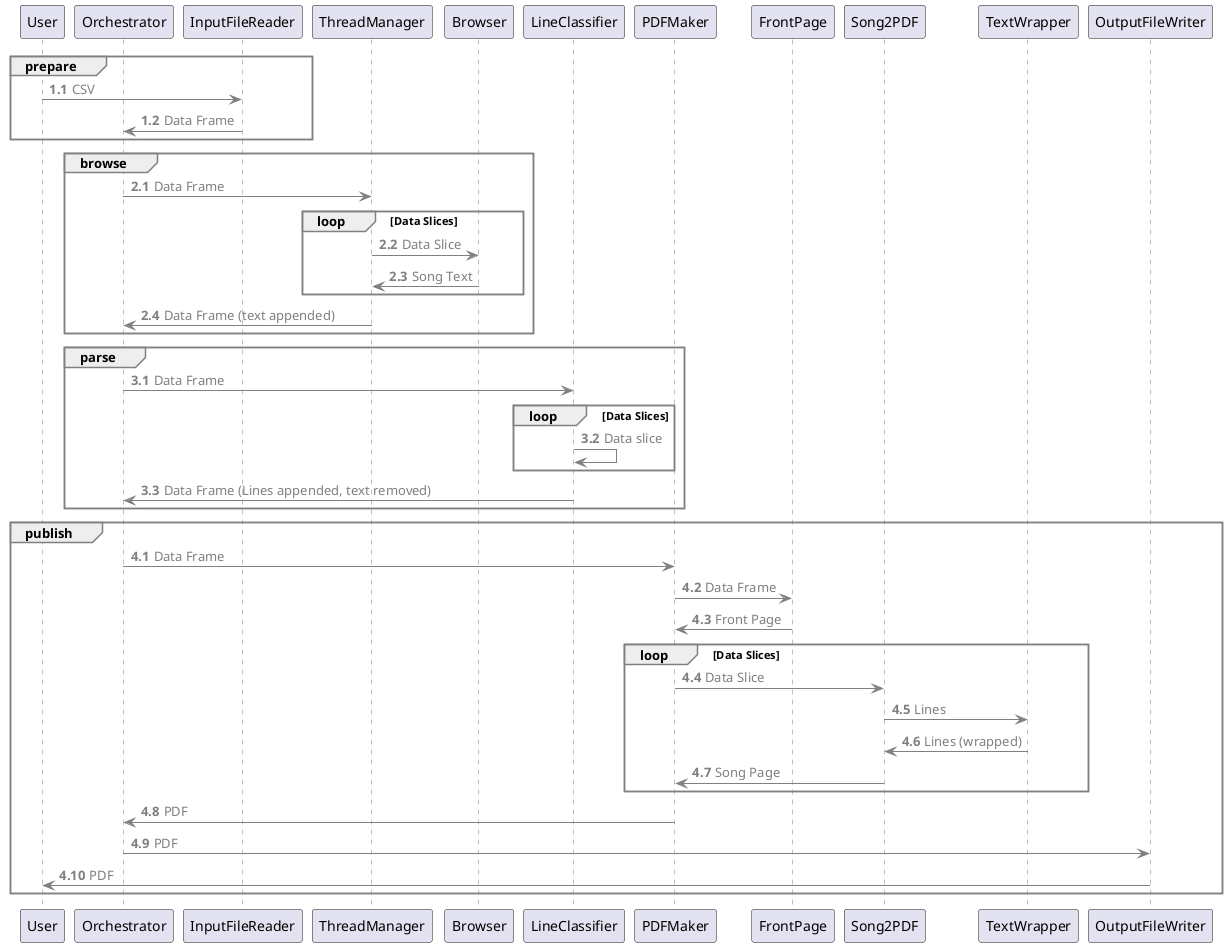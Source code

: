 @startuml flow
skinparam backgroundColor transparent
skinparam sequence {
    ArrowColor grey
    GroupBorderColor grey
    ArrowFontColor grey
    LifeLineBorderColor grey
    LifeLineThickness 10
}

participant User
participant Orchestrator
autonumber 0.1

group prepare
autonumber inc A
User -> InputFileReader: CSV
Orchestrator <- InputFileReader: Data Frame
end

group browse
autonumber inc A
Orchestrator -> ThreadManager: Data Frame
    loop Data Slices
    ThreadManager -> Browser: Data Slice
    ThreadManager <- Browser: Song Text
    end
Orchestrator <- ThreadManager: Data Frame (text appended)
end

group parse
autonumber inc A
Orchestrator -> LineClassifier: Data Frame
    loop Data Slices
    LineClassifier -> LineClassifier: Data slice
    end
Orchestrator <- LineClassifier: Data Frame (Lines appended, text removed)
end

group publish
autonumber inc A
Orchestrator -> PDFMaker: Data Frame
PDFMaker -> FrontPage: Data Frame
PDFMaker <- FrontPage: Front Page
    loop Data Slices
    PDFMaker -> Song2PDF: Data Slice
    Song2PDF -> TextWrapper: Lines
    Song2PDF <- TextWrapper: Lines (wrapped)
    PDFMaker <- Song2PDF: Song Page
    end
Orchestrator <- PDFMaker: PDF
Orchestrator -> OutputFileWriter: PDF
OutputFileWriter -> User: PDF
end

@enduml